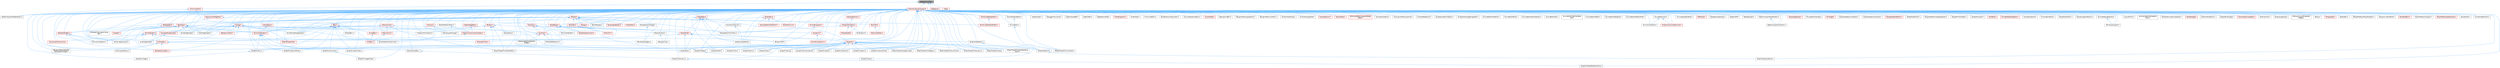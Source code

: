 digraph "SlateMemoryTags.h"
{
 // INTERACTIVE_SVG=YES
 // LATEX_PDF_SIZE
  bgcolor="transparent";
  edge [fontname=Helvetica,fontsize=10,labelfontname=Helvetica,labelfontsize=10];
  node [fontname=Helvetica,fontsize=10,shape=box,height=0.2,width=0.4];
  Node1 [id="Node000001",label="SlateMemoryTags.h",height=0.2,width=0.4,color="gray40", fillcolor="grey60", style="filled", fontcolor="black",tooltip=" "];
  Node1 -> Node2 [id="edge1_Node000001_Node000002",dir="back",color="steelblue1",style="solid",tooltip=" "];
  Node2 [id="Node000002",label="DeclarativeSyntaxSupport.h",height=0.2,width=0.4,color="red", fillcolor="#FFF0F0", style="filled",URL="$d9/d96/DeclarativeSyntaxSupport_8h.html",tooltip=" "];
  Node2 -> Node3 [id="edge2_Node000002_Node000003",dir="back",color="steelblue1",style="solid",tooltip=" "];
  Node3 [id="Node000003",label="AboutScreen.h",height=0.2,width=0.4,color="grey40", fillcolor="white", style="filled",URL="$d0/d33/AboutScreen_8h.html",tooltip=" "];
  Node2 -> Node4 [id="edge3_Node000002_Node000004",dir="back",color="steelblue1",style="solid",tooltip=" "];
  Node4 [id="Node000004",label="AnimationEditorUtils.h",height=0.2,width=0.4,color="grey40", fillcolor="white", style="filled",URL="$df/d23/AnimationEditorUtils_8h.html",tooltip=" "];
  Node2 -> Node5 [id="edge4_Node000002_Node000005",dir="back",color="steelblue1",style="solid",tooltip=" "];
  Node5 [id="Node000005",label="BasicLayoutWidgetSlot.h",height=0.2,width=0.4,color="red", fillcolor="#FFF0F0", style="filled",URL="$d4/d34/BasicLayoutWidgetSlot_8h.html",tooltip=" "];
  Node5 -> Node297 [id="edge5_Node000005_Node000297",dir="back",color="steelblue1",style="solid",tooltip=" "];
  Node297 [id="Node000297",label="SBoxPanel.h",height=0.2,width=0.4,color="red", fillcolor="#FFF0F0", style="filled",URL="$d8/de6/SBoxPanel_8h.html",tooltip=" "];
  Node297 -> Node298 [id="edge6_Node000297_Node000298",dir="back",color="steelblue1",style="solid",tooltip=" "];
  Node298 [id="Node000298",label="BoneDragDropOp.h",height=0.2,width=0.4,color="grey40", fillcolor="white", style="filled",URL="$d9/dba/BoneDragDropOp_8h.html",tooltip=" "];
  Node297 -> Node299 [id="edge7_Node000297_Node000299",dir="back",color="steelblue1",style="solid",tooltip=" "];
  Node299 [id="Node000299",label="ClassDragDropOp.h",height=0.2,width=0.4,color="grey40", fillcolor="white", style="filled",URL="$d5/d37/ClassDragDropOp_8h.html",tooltip=" "];
  Node297 -> Node303 [id="edge8_Node000297_Node000303",dir="back",color="steelblue1",style="solid",tooltip=" "];
  Node303 [id="Node000303",label="DecoratedDragDropOp.h",height=0.2,width=0.4,color="red", fillcolor="#FFF0F0", style="filled",URL="$d6/d6a/DecoratedDragDropOp_8h.html",tooltip=" "];
  Node303 -> Node313 [id="edge9_Node000303_Node000313",dir="back",color="steelblue1",style="solid",tooltip=" "];
  Node313 [id="Node000313",label="LevelDragDropOp.h",height=0.2,width=0.4,color="grey40", fillcolor="white", style="filled",URL="$dc/da5/LevelDragDropOp_8h.html",tooltip=" "];
  Node297 -> Node91 [id="edge10_Node000297_Node000091",dir="back",color="steelblue1",style="solid",tooltip=" "];
  Node91 [id="Node000091",label="GameModeInfoCustomizer.h",height=0.2,width=0.4,color="grey40", fillcolor="white", style="filled",URL="$d5/df3/GameModeInfoCustomizer_8h.html",tooltip=" "];
  Node297 -> Node313 [id="edge11_Node000297_Node000313",dir="back",color="steelblue1",style="solid",tooltip=" "];
  Node297 -> Node320 [id="edge12_Node000297_Node000320",dir="back",color="steelblue1",style="solid",tooltip=" "];
  Node320 [id="Node000320",label="PropertyCustomizationHelpers.h",height=0.2,width=0.4,color="red", fillcolor="#FFF0F0", style="filled",URL="$d7/dd0/PropertyCustomizationHelpers_8h.html",tooltip=" "];
  Node320 -> Node91 [id="edge13_Node000320_Node000091",dir="back",color="steelblue1",style="solid",tooltip=" "];
  Node297 -> Node324 [id="edge14_Node000297_Node000324",dir="back",color="steelblue1",style="solid",tooltip=" "];
  Node324 [id="Node000324",label="SBreadcrumbTrail.h",height=0.2,width=0.4,color="red", fillcolor="#FFF0F0", style="filled",URL="$d4/de2/SBreadcrumbTrail_8h.html",tooltip=" "];
  Node297 -> Node325 [id="edge15_Node000297_Node000325",dir="back",color="steelblue1",style="solid",tooltip=" "];
  Node325 [id="Node000325",label="SComboButton.h",height=0.2,width=0.4,color="red", fillcolor="#FFF0F0", style="filled",URL="$dc/d43/SComboButton_8h.html",tooltip=" "];
  Node325 -> Node167 [id="edge16_Node000325_Node000167",dir="back",color="steelblue1",style="solid",tooltip=" "];
  Node167 [id="Node000167",label="SBoneMappingBase.h",height=0.2,width=0.4,color="grey40", fillcolor="white", style="filled",URL="$d7/d49/SBoneMappingBase_8h.html",tooltip=" "];
  Node325 -> Node92 [id="edge17_Node000325_Node000092",dir="back",color="steelblue1",style="solid",tooltip=" "];
  Node92 [id="Node000092",label="SComboBox.h",height=0.2,width=0.4,color="red", fillcolor="#FFF0F0", style="filled",URL="$d2/dd5/SComboBox_8h.html",tooltip=" "];
  Node92 -> Node101 [id="edge18_Node000092_Node000101",dir="back",color="steelblue1",style="solid",tooltip=" "];
  Node101 [id="Node000101",label="SBlueprintEditorSelected\lDebugObjectWidget.h",height=0.2,width=0.4,color="grey40", fillcolor="white", style="filled",URL="$de/d6c/SBlueprintEditorSelectedDebugObjectWidget_8h.html",tooltip=" "];
  Node92 -> Node102 [id="edge19_Node000092_Node000102",dir="back",color="steelblue1",style="solid",tooltip=" "];
  Node102 [id="Node000102",label="SCSVImportOptions.h",height=0.2,width=0.4,color="grey40", fillcolor="white", style="filled",URL="$d7/dfe/SCSVImportOptions_8h.html",tooltip=" "];
  Node92 -> Node103 [id="edge20_Node000092_Node000103",dir="back",color="steelblue1",style="solid",tooltip=" "];
  Node103 [id="Node000103",label="SEditableComboBox.h",height=0.2,width=0.4,color="red", fillcolor="#FFF0F0", style="filled",URL="$d0/d8c/SEditableComboBox_8h.html",tooltip=" "];
  Node92 -> Node105 [id="edge21_Node000092_Node000105",dir="back",color="steelblue1",style="solid",tooltip=" "];
  Node105 [id="Node000105",label="SNameComboBox.h",height=0.2,width=0.4,color="grey40", fillcolor="white", style="filled",URL="$d8/d4b/SNameComboBox_8h.html",tooltip=" "];
  Node105 -> Node50 [id="edge22_Node000105_Node000050",dir="back",color="steelblue1",style="solid",tooltip=" "];
  Node50 [id="Node000050",label="SGraphPinNameList.h",height=0.2,width=0.4,color="grey40", fillcolor="white", style="filled",URL="$d4/d09/SGraphPinNameList_8h.html",tooltip=" "];
  Node50 -> Node51 [id="edge23_Node000050_Node000051",dir="back",color="steelblue1",style="solid",tooltip=" "];
  Node51 [id="Node000051",label="SGraphPinDataTableRowName.h",height=0.2,width=0.4,color="grey40", fillcolor="white", style="filled",URL="$d3/d40/SGraphPinDataTableRowName_8h.html",tooltip=" "];
  Node325 -> Node249 [id="edge24_Node000325_Node000249",dir="back",color="steelblue1",style="solid",tooltip=" "];
  Node249 [id="Node000249",label="SComponentClassCombo.h",height=0.2,width=0.4,color="red", fillcolor="#FFF0F0", style="filled",URL="$dc/df2/SComponentClassCombo_8h.html",tooltip=" "];
  Node325 -> Node142 [id="edge25_Node000325_Node000142",dir="back",color="steelblue1",style="solid",tooltip=" "];
  Node142 [id="Node000142",label="SGridLineSpacingList.h",height=0.2,width=0.4,color="grey40", fillcolor="white", style="filled",URL="$db/d48/SGridLineSpacingList_8h.html",tooltip=" "];
  Node325 -> Node149 [id="edge26_Node000325_Node000149",dir="back",color="steelblue1",style="solid",tooltip=" "];
  Node149 [id="Node000149",label="SNumericDropDown.h",height=0.2,width=0.4,color="grey40", fillcolor="white", style="filled",URL="$d3/d12/SNumericDropDown_8h.html",tooltip=" "];
  Node325 -> Node329 [id="edge27_Node000325_Node000329",dir="back",color="steelblue1",style="solid",tooltip=" "];
  Node329 [id="Node000329",label="SPopUpErrorText.h",height=0.2,width=0.4,color="red", fillcolor="#FFF0F0", style="filled",URL="$d7/d15/SPopUpErrorText_8h.html",tooltip=" "];
  Node297 -> Node103 [id="edge28_Node000297_Node000103",dir="back",color="steelblue1",style="solid",tooltip=" "];
  Node297 -> Node330 [id="edge29_Node000297_Node000330",dir="back",color="steelblue1",style="solid",tooltip=" "];
  Node330 [id="Node000330",label="SFilterBarClippingHorizontal\lBox.h",height=0.2,width=0.4,color="grey40", fillcolor="white", style="filled",URL="$dd/d94/SFilterBarClippingHorizontalBox_8h.html",tooltip=" "];
  Node297 -> Node142 [id="edge30_Node000297_Node000142",dir="back",color="steelblue1",style="solid",tooltip=" "];
  Node297 -> Node331 [id="edge31_Node000297_Node000331",dir="back",color="steelblue1",style="solid",tooltip=" "];
  Node331 [id="Node000331",label="SHeader.h",height=0.2,width=0.4,color="red", fillcolor="#FFF0F0", style="filled",URL="$de/d21/SHeader_8h.html",tooltip=" "];
  Node297 -> Node149 [id="edge32_Node000297_Node000149",dir="back",color="steelblue1",style="solid",tooltip=" "];
  Node297 -> Node332 [id="edge33_Node000297_Node000332",dir="back",color="steelblue1",style="solid",tooltip=" "];
  Node332 [id="Node000332",label="SNumericEntryBox.h",height=0.2,width=0.4,color="red", fillcolor="#FFF0F0", style="filled",URL="$d8/d1a/SNumericEntryBox_8h.html",tooltip=" "];
  Node332 -> Node52 [id="edge34_Node000332_Node000052",dir="back",color="steelblue1",style="solid",tooltip=" "];
  Node52 [id="Node000052",label="SGraphPinNum.h",height=0.2,width=0.4,color="grey40", fillcolor="white", style="filled",URL="$d7/da4/SGraphPinNum_8h.html",tooltip=" "];
  Node52 -> Node53 [id="edge35_Node000052_Node000053",dir="back",color="steelblue1",style="solid",tooltip=" "];
  Node53 [id="Node000053",label="SGraphPinInteger.h",height=0.2,width=0.4,color="grey40", fillcolor="white", style="filled",URL="$df/d54/SGraphPinInteger_8h.html",tooltip=" "];
  Node332 -> Node54 [id="edge36_Node000332_Node000054",dir="back",color="steelblue1",style="solid",tooltip=" "];
  Node54 [id="Node000054",label="SGraphPinNumSlider.h",height=0.2,width=0.4,color="grey40", fillcolor="white", style="filled",URL="$d5/d00/SGraphPinNumSlider_8h.html",tooltip=" "];
  Node54 -> Node55 [id="edge37_Node000054_Node000055",dir="back",color="steelblue1",style="solid",tooltip=" "];
  Node55 [id="Node000055",label="SGraphPinIntegerSlider.h",height=0.2,width=0.4,color="grey40", fillcolor="white", style="filled",URL="$da/d60/SGraphPinIntegerSlider_8h.html",tooltip=" "];
  Node332 -> Node62 [id="edge38_Node000332_Node000062",dir="back",color="steelblue1",style="solid",tooltip=" "];
  Node62 [id="Node000062",label="SGraphPinVector2DSlider.h",height=0.2,width=0.4,color="grey40", fillcolor="white", style="filled",URL="$d7/d05/SGraphPinVector2DSlider_8h.html",tooltip=" "];
  Node332 -> Node65 [id="edge39_Node000332_Node000065",dir="back",color="steelblue1",style="solid",tooltip=" "];
  Node65 [id="Node000065",label="SGraphPinVectorSlider.h",height=0.2,width=0.4,color="grey40", fillcolor="white", style="filled",URL="$dc/d38/SGraphPinVectorSlider_8h.html",tooltip=" "];
  Node5 -> Node9 [id="edge40_Node000005_Node000009",dir="back",color="steelblue1",style="solid",tooltip=" "];
  Node9 [id="Node000009",label="SNodePanel.h",height=0.2,width=0.4,color="red", fillcolor="#FFF0F0", style="filled",URL="$da/db1/SNodePanel_8h.html",tooltip=" "];
  Node9 -> Node16 [id="edge41_Node000009_Node000016",dir="back",color="steelblue1",style="solid",tooltip=" "];
  Node16 [id="Node000016",label="SCommentBubble.h",height=0.2,width=0.4,color="grey40", fillcolor="white", style="filled",URL="$d9/d84/SCommentBubble_8h.html",tooltip=" "];
  Node9 -> Node17 [id="edge42_Node000009_Node000017",dir="back",color="steelblue1",style="solid",tooltip=" "];
  Node17 [id="Node000017",label="SDesignSurface.h",height=0.2,width=0.4,color="grey40", fillcolor="white", style="filled",URL="$d0/d2a/SDesignSurface_8h.html",tooltip=" "];
  Node17 -> Node18 [id="edge43_Node000017_Node000018",dir="back",color="steelblue1",style="solid",tooltip=" "];
  Node18 [id="Node000018",label="SDesignerView.h",height=0.2,width=0.4,color="grey40", fillcolor="white", style="filled",URL="$d2/d14/SDesignerView_8h.html",tooltip=" "];
  Node9 -> Node19 [id="edge44_Node000009_Node000019",dir="back",color="steelblue1",style="solid",tooltip=" "];
  Node19 [id="Node000019",label="SGraphNode.h",height=0.2,width=0.4,color="red", fillcolor="#FFF0F0", style="filled",URL="$d2/d30/SGraphNode_8h.html",tooltip=" "];
  Node19 -> Node20 [id="edge45_Node000019_Node000020",dir="back",color="steelblue1",style="solid",tooltip=" "];
  Node20 [id="Node000020",label="DataflowGraphEditor.h",height=0.2,width=0.4,color="grey40", fillcolor="white", style="filled",URL="$d4/dfa/DataflowGraphEditor_8h.html",tooltip=" "];
  Node19 -> Node25 [id="edge46_Node000019_Node000025",dir="back",color="steelblue1",style="solid",tooltip=" "];
  Node25 [id="Node000025",label="SGraphNodeDefault.h",height=0.2,width=0.4,color="grey40", fillcolor="white", style="filled",URL="$de/daa/SGraphNodeDefault_8h.html",tooltip=" "];
  Node25 -> Node26 [id="edge47_Node000025_Node000026",dir="back",color="steelblue1",style="solid",tooltip=" "];
  Node26 [id="Node000026",label="SGraphNodeKnot.h",height=0.2,width=0.4,color="grey40", fillcolor="white", style="filled",URL="$da/da5/SGraphNodeKnot_8h.html",tooltip=" "];
  Node26 -> Node27 [id="edge48_Node000026_Node000027",dir="back",color="steelblue1",style="solid",tooltip=" "];
  Node27 [id="Node000027",label="SRigVMGraphNodeKnot.h",height=0.2,width=0.4,color="grey40", fillcolor="white", style="filled",URL="$db/de1/SRigVMGraphNodeKnot_8h.html",tooltip=" "];
  Node19 -> Node37 [id="edge49_Node000019_Node000037",dir="back",color="steelblue1",style="solid",tooltip=" "];
  Node37 [id="Node000037",label="SGraphPanel.h",height=0.2,width=0.4,color="grey40", fillcolor="white", style="filled",URL="$d2/dcf/SGraphPanel_8h.html",tooltip=" "];
  Node19 -> Node38 [id="edge50_Node000019_Node000038",dir="back",color="steelblue1",style="solid",tooltip=" "];
  Node38 [id="Node000038",label="SGraphPin.h",height=0.2,width=0.4,color="red", fillcolor="#FFF0F0", style="filled",URL="$d1/dd1/SGraphPin_8h.html",tooltip=" "];
  Node38 -> Node26 [id="edge51_Node000038_Node000026",dir="back",color="steelblue1",style="solid",tooltip=" "];
  Node38 -> Node37 [id="edge52_Node000038_Node000037",dir="back",color="steelblue1",style="solid",tooltip=" "];
  Node38 -> Node46 [id="edge53_Node000038_Node000046",dir="back",color="steelblue1",style="solid",tooltip=" "];
  Node46 [id="Node000046",label="SGraphPinBool.h",height=0.2,width=0.4,color="grey40", fillcolor="white", style="filled",URL="$d8/d82/SGraphPinBool_8h.html",tooltip=" "];
  Node38 -> Node47 [id="edge54_Node000038_Node000047",dir="back",color="steelblue1",style="solid",tooltip=" "];
  Node47 [id="Node000047",label="SGraphPinColor.h",height=0.2,width=0.4,color="grey40", fillcolor="white", style="filled",URL="$dd/d8d/SGraphPinColor_8h.html",tooltip=" "];
  Node38 -> Node48 [id="edge55_Node000038_Node000048",dir="back",color="steelblue1",style="solid",tooltip=" "];
  Node48 [id="Node000048",label="SGraphPinEnum.h",height=0.2,width=0.4,color="grey40", fillcolor="white", style="filled",URL="$dc/d1a/SGraphPinEnum_8h.html",tooltip=" "];
  Node38 -> Node49 [id="edge56_Node000038_Node000049",dir="back",color="steelblue1",style="solid",tooltip=" "];
  Node49 [id="Node000049",label="SGraphPinExec.h",height=0.2,width=0.4,color="grey40", fillcolor="white", style="filled",URL="$d1/d4c/SGraphPinExec_8h.html",tooltip=" "];
  Node38 -> Node50 [id="edge57_Node000038_Node000050",dir="back",color="steelblue1",style="solid",tooltip=" "];
  Node38 -> Node52 [id="edge58_Node000038_Node000052",dir="back",color="steelblue1",style="solid",tooltip=" "];
  Node38 -> Node54 [id="edge59_Node000038_Node000054",dir="back",color="steelblue1",style="solid",tooltip=" "];
  Node38 -> Node56 [id="edge60_Node000038_Node000056",dir="back",color="steelblue1",style="solid",tooltip=" "];
  Node56 [id="Node000056",label="SGraphPinObject.h",height=0.2,width=0.4,color="grey40", fillcolor="white", style="filled",URL="$da/dd6/SGraphPinObject_8h.html",tooltip=" "];
  Node56 -> Node57 [id="edge61_Node000056_Node000057",dir="back",color="steelblue1",style="solid",tooltip=" "];
  Node57 [id="Node000057",label="SGraphPinClass.h",height=0.2,width=0.4,color="grey40", fillcolor="white", style="filled",URL="$df/d8d/SGraphPinClass_8h.html",tooltip=" "];
  Node38 -> Node58 [id="edge62_Node000038_Node000058",dir="back",color="steelblue1",style="solid",tooltip=" "];
  Node58 [id="Node000058",label="SGraphPinString.h",height=0.2,width=0.4,color="grey40", fillcolor="white", style="filled",URL="$d0/d49/SGraphPinString_8h.html",tooltip=" "];
  Node38 -> Node59 [id="edge63_Node000038_Node000059",dir="back",color="steelblue1",style="solid",tooltip=" "];
  Node59 [id="Node000059",label="SGraphPinStructInstance.h",height=0.2,width=0.4,color="grey40", fillcolor="white", style="filled",URL="$db/d8b/SGraphPinStructInstance_8h.html",tooltip=" "];
  Node38 -> Node60 [id="edge64_Node000038_Node000060",dir="back",color="steelblue1",style="solid",tooltip=" "];
  Node60 [id="Node000060",label="SGraphPinVector.h",height=0.2,width=0.4,color="grey40", fillcolor="white", style="filled",URL="$d8/de7/SGraphPinVector_8h.html",tooltip=" "];
  Node38 -> Node61 [id="edge65_Node000038_Node000061",dir="back",color="steelblue1",style="solid",tooltip=" "];
  Node61 [id="Node000061",label="SGraphPinVector2D.h",height=0.2,width=0.4,color="grey40", fillcolor="white", style="filled",URL="$d7/d67/SGraphPinVector2D_8h.html",tooltip=" "];
  Node38 -> Node62 [id="edge66_Node000038_Node000062",dir="back",color="steelblue1",style="solid",tooltip=" "];
  Node38 -> Node63 [id="edge67_Node000038_Node000063",dir="back",color="steelblue1",style="solid",tooltip=" "];
  Node63 [id="Node000063",label="SGraphPinVector4.h",height=0.2,width=0.4,color="grey40", fillcolor="white", style="filled",URL="$d4/d94/SGraphPinVector4_8h.html",tooltip=" "];
  Node38 -> Node64 [id="edge68_Node000038_Node000064",dir="back",color="steelblue1",style="solid",tooltip=" "];
  Node64 [id="Node000064",label="SGraphPinVector4Slider.h",height=0.2,width=0.4,color="grey40", fillcolor="white", style="filled",URL="$d9/db8/SGraphPinVector4Slider_8h.html",tooltip=" "];
  Node38 -> Node65 [id="edge69_Node000038_Node000065",dir="back",color="steelblue1",style="solid",tooltip=" "];
  Node38 -> Node66 [id="edge70_Node000038_Node000066",dir="back",color="steelblue1",style="solid",tooltip=" "];
  Node66 [id="Node000066",label="SRigVMGraphChangePinType.h",height=0.2,width=0.4,color="grey40", fillcolor="white", style="filled",URL="$d4/da7/SRigVMGraphChangePinType_8h.html",tooltip=" "];
  Node38 -> Node67 [id="edge71_Node000038_Node000067",dir="back",color="steelblue1",style="solid",tooltip=" "];
  Node67 [id="Node000067",label="SRigVMGraphPinCategory.h",height=0.2,width=0.4,color="grey40", fillcolor="white", style="filled",URL="$da/d67/SRigVMGraphPinCategory_8h.html",tooltip=" "];
  Node38 -> Node68 [id="edge72_Node000038_Node000068",dir="back",color="steelblue1",style="solid",tooltip=" "];
  Node68 [id="Node000068",label="SRigVMGraphPinCurveFloat.h",height=0.2,width=0.4,color="grey40", fillcolor="white", style="filled",URL="$d3/d13/SRigVMGraphPinCurveFloat_8h.html",tooltip=" "];
  Node38 -> Node69 [id="edge73_Node000038_Node000069",dir="back",color="steelblue1",style="solid",tooltip=" "];
  Node69 [id="Node000069",label="SRigVMGraphPinEnumPicker.h",height=0.2,width=0.4,color="grey40", fillcolor="white", style="filled",URL="$d9/dd1/SRigVMGraphPinEnumPicker_8h.html",tooltip=" "];
  Node38 -> Node70 [id="edge74_Node000038_Node000070",dir="back",color="steelblue1",style="solid",tooltip=" "];
  Node70 [id="Node000070",label="SRigVMGraphPinNameList.h",height=0.2,width=0.4,color="grey40", fillcolor="white", style="filled",URL="$d7/dfc/SRigVMGraphPinNameList_8h.html",tooltip=" "];
  Node38 -> Node71 [id="edge75_Node000038_Node000071",dir="back",color="steelblue1",style="solid",tooltip=" "];
  Node71 [id="Node000071",label="SRigVMGraphPinQuat.h",height=0.2,width=0.4,color="grey40", fillcolor="white", style="filled",URL="$de/dda/SRigVMGraphPinQuat_8h.html",tooltip=" "];
  Node38 -> Node72 [id="edge76_Node000038_Node000072",dir="back",color="steelblue1",style="solid",tooltip=" "];
  Node72 [id="Node000072",label="SRigVMGraphPinUserDataName\lSpace.h",height=0.2,width=0.4,color="grey40", fillcolor="white", style="filled",URL="$d7/dfd/SRigVMGraphPinUserDataNameSpace_8h.html",tooltip=" "];
  Node38 -> Node73 [id="edge77_Node000038_Node000073",dir="back",color="steelblue1",style="solid",tooltip=" "];
  Node73 [id="Node000073",label="SRigVMGraphPinUserDataPath.h",height=0.2,width=0.4,color="grey40", fillcolor="white", style="filled",URL="$d5/d31/SRigVMGraphPinUserDataPath_8h.html",tooltip=" "];
  Node19 -> Node77 [id="edge78_Node000019_Node000077",dir="back",color="steelblue1",style="solid",tooltip=" "];
  Node77 [id="Node000077",label="SRigVMGraphNode.h",height=0.2,width=0.4,color="red", fillcolor="#FFF0F0", style="filled",URL="$d0/d1e/SRigVMGraphNode_8h.html",tooltip=" "];
  Node9 -> Node34 [id="edge79_Node000009_Node000034",dir="back",color="steelblue1",style="solid",tooltip=" "];
  Node34 [id="Node000034",label="SGraphNodeComment.h",height=0.2,width=0.4,color="red", fillcolor="#FFF0F0", style="filled",URL="$d7/db6/SGraphNodeComment_8h.html",tooltip=" "];
  Node9 -> Node37 [id="edge80_Node000009_Node000037",dir="back",color="steelblue1",style="solid",tooltip=" "];
  Node2 -> Node298 [id="edge81_Node000002_Node000298",dir="back",color="steelblue1",style="solid",tooltip=" "];
  Node2 -> Node166 [id="edge82_Node000002_Node000166",dir="back",color="steelblue1",style="solid",tooltip=" "];
  Node166 [id="Node000166",label="BoneSelectionWidget.h",height=0.2,width=0.4,color="grey40", fillcolor="white", style="filled",URL="$d4/dd3/BoneSelectionWidget_8h.html",tooltip=" "];
  Node166 -> Node167 [id="edge83_Node000166_Node000167",dir="back",color="steelblue1",style="solid",tooltip=" "];
  Node2 -> Node90 [id="edge84_Node000002_Node000090",dir="back",color="steelblue1",style="solid",tooltip=" "];
  Node90 [id="Node000090",label="BrushBuilderDragDropOp.h",height=0.2,width=0.4,color="grey40", fillcolor="white", style="filled",URL="$d9/d56/BrushBuilderDragDropOp_8h.html",tooltip=" "];
  Node2 -> Node299 [id="edge85_Node000002_Node000299",dir="back",color="steelblue1",style="solid",tooltip=" "];
  Node2 -> Node685 [id="edge86_Node000002_Node000685",dir="back",color="steelblue1",style="solid",tooltip=" "];
  Node685 [id="Node000685",label="CreditsScreen.h",height=0.2,width=0.4,color="grey40", fillcolor="white", style="filled",URL="$d7/db9/CreditsScreen_8h.html",tooltip=" "];
  Node2 -> Node20 [id="edge87_Node000002_Node000020",dir="back",color="steelblue1",style="solid",tooltip=" "];
  Node2 -> Node688 [id="edge88_Node000002_Node000688",dir="back",color="steelblue1",style="solid",tooltip=" "];
  Node688 [id="Node000688",label="DebuggerCommands.h",height=0.2,width=0.4,color="grey40", fillcolor="white", style="filled",URL="$dc/da1/DebuggerCommands_8h.html",tooltip=" "];
  Node2 -> Node303 [id="edge89_Node000002_Node000303",dir="back",color="steelblue1",style="solid",tooltip=" "];
  Node2 -> Node612 [id="edge90_Node000002_Node000612",dir="back",color="steelblue1",style="solid",tooltip=" "];
  Node612 [id="Node000612",label="DetailWidgetRow.h",height=0.2,width=0.4,color="red", fillcolor="#FFF0F0", style="filled",URL="$d4/d4d/DetailWidgetRow_8h.html",tooltip=" "];
  Node612 -> Node320 [id="edge91_Node000612_Node000320",dir="back",color="steelblue1",style="solid",tooltip=" "];
  Node2 -> Node348 [id="edge92_Node000002_Node000348",dir="back",color="steelblue1",style="solid",tooltip=" "];
  Node348 [id="Node000348",label="Dialogs.h",height=0.2,width=0.4,color="red", fillcolor="#FFF0F0", style="filled",URL="$d2/d5c/Dialogs_8h.html",tooltip=" "];
  Node2 -> Node351 [id="edge93_Node000002_Node000351",dir="back",color="steelblue1",style="solid",tooltip=" "];
  Node351 [id="Node000351",label="DlgPickAssetPath.h",height=0.2,width=0.4,color="grey40", fillcolor="white", style="filled",URL="$db/d31/DlgPickAssetPath_8h.html",tooltip=" "];
  Node2 -> Node352 [id="edge94_Node000002_Node000352",dir="back",color="steelblue1",style="solid",tooltip=" "];
  Node352 [id="Node000352",label="DlgPickPath.h",height=0.2,width=0.4,color="grey40", fillcolor="white", style="filled",URL="$d9/d16/DlgPickPath_8h.html",tooltip=" "];
  Node2 -> Node172 [id="edge95_Node000002_Node000172",dir="back",color="steelblue1",style="solid",tooltip=" "];
  Node172 [id="Node000172",label="DlgReferenceTree.h",height=0.2,width=0.4,color="grey40", fillcolor="white", style="filled",URL="$db/dd3/DlgReferenceTree_8h.html",tooltip=" "];
  Node2 -> Node173 [id="edge96_Node000002_Node000173",dir="back",color="steelblue1",style="solid",tooltip=" "];
  Node173 [id="Node000173",label="FindInBlueprints.h",height=0.2,width=0.4,color="red", fillcolor="#FFF0F0", style="filled",URL="$d0/d27/FindInBlueprints_8h.html",tooltip=" "];
  Node2 -> Node188 [id="edge97_Node000002_Node000188",dir="back",color="steelblue1",style="solid",tooltip=" "];
  Node188 [id="Node000188",label="FindInGraph.h",height=0.2,width=0.4,color="grey40", fillcolor="white", style="filled",URL="$de/d36/FindInGraph_8h.html",tooltip=" "];
  Node2 -> Node549 [id="edge98_Node000002_Node000549",dir="back",color="steelblue1",style="solid",tooltip=" "];
  Node549 [id="Node000549",label="FractureEditorModeToolkit.h",height=0.2,width=0.4,color="red", fillcolor="#FFF0F0", style="filled",URL="$da/d01/FractureEditorModeToolkit_8h.html",tooltip=" "];
  Node2 -> Node91 [id="edge99_Node000002_Node000091",dir="back",color="steelblue1",style="solid",tooltip=" "];
  Node2 -> Node689 [id="edge100_Node000002_Node000689",dir="back",color="steelblue1",style="solid",tooltip=" "];
  Node689 [id="Node000689",label="GraphEditor.h",height=0.2,width=0.4,color="red", fillcolor="#FFF0F0", style="filled",URL="$dc/dc5/GraphEditor_8h.html",tooltip=" "];
  Node689 -> Node20 [id="edge101_Node000689_Node000020",dir="back",color="steelblue1",style="solid",tooltip=" "];
  Node689 -> Node248 [id="edge102_Node000689_Node000248",dir="back",color="steelblue1",style="solid",tooltip=" "];
  Node248 [id="Node000248",label="SBlueprintDiff.h",height=0.2,width=0.4,color="grey40", fillcolor="white", style="filled",URL="$de/d6d/SBlueprintDiff_8h.html",tooltip=" "];
  Node689 -> Node254 [id="edge103_Node000689_Node000254",dir="back",color="steelblue1",style="solid",tooltip=" "];
  Node254 [id="Node000254",label="SGraphEditorActionMenu.h",height=0.2,width=0.4,color="grey40", fillcolor="white", style="filled",URL="$dd/d8d/SGraphEditorActionMenu_8h.html",tooltip=" "];
  Node689 -> Node19 [id="edge104_Node000689_Node000019",dir="back",color="steelblue1",style="solid",tooltip=" "];
  Node689 -> Node37 [id="edge105_Node000689_Node000037",dir="back",color="steelblue1",style="solid",tooltip=" "];
  Node689 -> Node9 [id="edge106_Node000689_Node000009",dir="back",color="steelblue1",style="solid",tooltip=" "];
  Node2 -> Node313 [id="edge107_Node000002_Node000313",dir="back",color="steelblue1",style="solid",tooltip=" "];
  Node2 -> Node663 [id="edge108_Node000002_Node000663",dir="back",color="steelblue1",style="solid",tooltip=" "];
  Node663 [id="Node000663",label="MiniCurveEditor.h",height=0.2,width=0.4,color="grey40", fillcolor="white", style="filled",URL="$d7/dad/MiniCurveEditor_8h.html",tooltip=" "];
  Node2 -> Node125 [id="edge109_Node000002_Node000125",dir="back",color="steelblue1",style="solid",tooltip=" "];
  Node125 [id="Node000125",label="MultiBox.h",height=0.2,width=0.4,color="red", fillcolor="#FFF0F0", style="filled",URL="$d5/d73/MultiBox_8h.html",tooltip=" "];
  Node2 -> Node698 [id="edge110_Node000002_Node000698",dir="back",color="steelblue1",style="solid",tooltip=" "];
  Node698 [id="Node000698",label="PanelExtensionSubsystem.h",height=0.2,width=0.4,color="grey40", fillcolor="white", style="filled",URL="$d7/df2/PanelExtensionSubsystem_8h.html",tooltip=" "];
  Node2 -> Node320 [id="edge111_Node000002_Node000320",dir="back",color="steelblue1",style="solid",tooltip=" "];
  Node2 -> Node245 [id="edge112_Node000002_Node000245",dir="back",color="steelblue1",style="solid",tooltip=" "];
  Node245 [id="Node000245",label="PropertyInfoViewStyle.h",height=0.2,width=0.4,color="grey40", fillcolor="white", style="filled",URL="$d0/da8/PropertyInfoViewStyle_8h.html",tooltip=" "];
  Node2 -> Node246 [id="edge113_Node000002_Node000246",dir="back",color="steelblue1",style="solid",tooltip=" "];
  Node246 [id="Node000246",label="ReferenceSectionSelection\lWidget.h",height=0.2,width=0.4,color="grey40", fillcolor="white", style="filled",URL="$db/d75/ReferenceSectionSelectionWidget_8h.html",tooltip=" "];
  Node2 -> Node701 [id="edge114_Node000002_Node000701",dir="back",color="steelblue1",style="solid",tooltip=" "];
  Node701 [id="Node000701",label="SAsyncOperationStatus.h",height=0.2,width=0.4,color="grey40", fillcolor="white", style="filled",URL="$dc/d3f/SAsyncOperationStatus_8h.html",tooltip=" "];
  Node2 -> Node832 [id="edge115_Node000002_Node000832",dir="back",color="steelblue1",style="solid",tooltip=" "];
  Node832 [id="Node000832",label="SAudioMeter.h",height=0.2,width=0.4,color="red", fillcolor="#FFF0F0", style="filled",URL="$d5/d48/SAudioMeter_8h.html",tooltip=" "];
  Node2 -> Node710 [id="edge116_Node000002_Node000710",dir="back",color="steelblue1",style="solid",tooltip=" "];
  Node710 [id="Node000710",label="SBackgroundBlur.h",height=0.2,width=0.4,color="grey40", fillcolor="white", style="filled",URL="$d7/d30/SBackgroundBlur_8h.html",tooltip=" "];
  Node2 -> Node248 [id="edge117_Node000002_Node000248",dir="back",color="steelblue1",style="solid",tooltip=" "];
  Node2 -> Node101 [id="edge118_Node000002_Node000101",dir="back",color="steelblue1",style="solid",tooltip=" "];
  Node2 -> Node281 [id="edge119_Node000002_Node000281",dir="back",color="steelblue1",style="solid",tooltip=" "];
  Node281 [id="Node000281",label="SBlueprintNamespaceEntry.h",height=0.2,width=0.4,color="grey40", fillcolor="white", style="filled",URL="$d4/d22/SBlueprintNamespaceEntry_8h.html",tooltip=" "];
  Node2 -> Node711 [id="edge120_Node000002_Node000711",dir="back",color="steelblue1",style="solid",tooltip=" "];
  Node711 [id="Node000711",label="SBlueprintRevisionMenu.h",height=0.2,width=0.4,color="grey40", fillcolor="white", style="filled",URL="$dc/dd7/SBlueprintRevisionMenu_8h.html",tooltip=" "];
  Node2 -> Node167 [id="edge121_Node000002_Node000167",dir="back",color="steelblue1",style="solid",tooltip=" "];
  Node2 -> Node712 [id="edge122_Node000002_Node000712",dir="back",color="steelblue1",style="solid",tooltip=" "];
  Node712 [id="Node000712",label="SBorder.h",height=0.2,width=0.4,color="red", fillcolor="#FFF0F0", style="filled",URL="$d2/d10/SBorder_8h.html",tooltip=" "];
  Node712 -> Node298 [id="edge123_Node000712_Node000298",dir="back",color="steelblue1",style="solid",tooltip=" "];
  Node712 -> Node90 [id="edge124_Node000712_Node000090",dir="back",color="steelblue1",style="solid",tooltip=" "];
  Node712 -> Node299 [id="edge125_Node000712_Node000299",dir="back",color="steelblue1",style="solid",tooltip=" "];
  Node712 -> Node303 [id="edge126_Node000712_Node000303",dir="back",color="steelblue1",style="solid",tooltip=" "];
  Node712 -> Node348 [id="edge127_Node000712_Node000348",dir="back",color="steelblue1",style="solid",tooltip=" "];
  Node712 -> Node313 [id="edge128_Node000712_Node000313",dir="back",color="steelblue1",style="solid",tooltip=" "];
  Node712 -> Node713 [id="edge129_Node000712_Node000713",dir="back",color="steelblue1",style="solid",tooltip=" "];
  Node713 [id="Node000713",label="SBuildProgress.h",height=0.2,width=0.4,color="grey40", fillcolor="white", style="filled",URL="$dd/d1d/SBuildProgress_8h.html",tooltip=" "];
  Node712 -> Node714 [id="edge130_Node000712_Node000714",dir="back",color="steelblue1",style="solid",tooltip=" "];
  Node714 [id="Node000714",label="SButton.h",height=0.2,width=0.4,color="red", fillcolor="#FFF0F0", style="filled",URL="$d4/d2a/SButton_8h.html",tooltip=" "];
  Node714 -> Node245 [id="edge131_Node000714_Node000245",dir="back",color="steelblue1",style="solid",tooltip=" "];
  Node714 -> Node324 [id="edge132_Node000714_Node000324",dir="back",color="steelblue1",style="solid",tooltip=" "];
  Node714 -> Node103 [id="edge133_Node000714_Node000103",dir="back",color="steelblue1",style="solid",tooltip=" "];
  Node714 -> Node715 [id="edge134_Node000714_Node000715",dir="back",color="steelblue1",style="solid",tooltip=" "];
  Node715 [id="Node000715",label="SHyperlink.h",height=0.2,width=0.4,color="red", fillcolor="#FFF0F0", style="filled",URL="$d3/d8c/SHyperlink_8h.html",tooltip=" "];
  Node715 -> Node716 [id="edge135_Node000715_Node000716",dir="back",color="steelblue1",style="solid",tooltip=" "];
  Node716 [id="Node000716",label="SRichTextHyperlink.h",height=0.2,width=0.4,color="red", fillcolor="#FFF0F0", style="filled",URL="$da/d06/SRichTextHyperlink_8h.html",tooltip=" "];
  Node714 -> Node260 [id="edge136_Node000714_Node000260",dir="back",color="steelblue1",style="solid",tooltip=" "];
  Node260 [id="Node000260",label="SKeySelector.h",height=0.2,width=0.4,color="grey40", fillcolor="white", style="filled",URL="$de/d62/SKeySelector_8h.html",tooltip=" "];
  Node714 -> Node73 [id="edge137_Node000714_Node000073",dir="back",color="steelblue1",style="solid",tooltip=" "];
  Node712 -> Node664 [id="edge138_Node000712_Node000664",dir="back",color="steelblue1",style="solid",tooltip=" "];
  Node664 [id="Node000664",label="SDockTab.h",height=0.2,width=0.4,color="red", fillcolor="#FFF0F0", style="filled",URL="$d2/d6f/SDockTab_8h.html",tooltip=" "];
  Node664 -> Node538 [id="edge139_Node000664_Node000538",dir="back",color="steelblue1",style="solid",tooltip=" "];
  Node538 [id="Node000538",label="SPersonaToolBox.h",height=0.2,width=0.4,color="red", fillcolor="#FFF0F0", style="filled",URL="$d3/d1c/SPersonaToolBox_8h.html",tooltip=" "];
  Node712 -> Node717 [id="edge140_Node000712_Node000717",dir="back",color="steelblue1",style="solid",tooltip=" "];
  Node717 [id="Node000717",label="SEditableTextBox.h",height=0.2,width=0.4,color="red", fillcolor="#FFF0F0", style="filled",URL="$df/dd0/SEditableTextBox_8h.html",tooltip=" "];
  Node717 -> Node103 [id="edge141_Node000717_Node000103",dir="back",color="steelblue1",style="solid",tooltip=" "];
  Node717 -> Node142 [id="edge142_Node000717_Node000142",dir="back",color="steelblue1",style="solid",tooltip=" "];
  Node717 -> Node149 [id="edge143_Node000717_Node000149",dir="back",color="steelblue1",style="solid",tooltip=" "];
  Node712 -> Node719 [id="edge144_Node000712_Node000719",dir="back",color="steelblue1",style="solid",tooltip=" "];
  Node719 [id="Node000719",label="SErrorText.h",height=0.2,width=0.4,color="red", fillcolor="#FFF0F0", style="filled",URL="$d7/d9a/SErrorText_8h.html",tooltip=" "];
  Node719 -> Node720 [id="edge145_Node000719_Node000720",dir="back",color="steelblue1",style="solid",tooltip=" "];
  Node720 [id="Node000720",label="SErrorHint.h",height=0.2,width=0.4,color="red", fillcolor="#FFF0F0", style="filled",URL="$d9/d4d/SErrorHint_8h.html",tooltip=" "];
  Node719 -> Node19 [id="edge146_Node000719_Node000019",dir="back",color="steelblue1",style="solid",tooltip=" "];
  Node719 -> Node329 [id="edge147_Node000719_Node000329",dir="back",color="steelblue1",style="solid",tooltip=" "];
  Node712 -> Node722 [id="edge148_Node000712_Node000722",dir="back",color="steelblue1",style="solid",tooltip=" "];
  Node722 [id="Node000722",label="SExpandableButton.h",height=0.2,width=0.4,color="red", fillcolor="#FFF0F0", style="filled",URL="$d5/df7/SExpandableButton_8h.html",tooltip=" "];
  Node712 -> Node254 [id="edge149_Node000712_Node000254",dir="back",color="steelblue1",style="solid",tooltip=" "];
  Node712 -> Node38 [id="edge150_Node000712_Node000038",dir="back",color="steelblue1",style="solid",tooltip=" "];
  Node712 -> Node723 [id="edge151_Node000712_Node000723",dir="back",color="steelblue1",style="solid",tooltip=" "];
  Node723 [id="Node000723",label="SHeaderRow.h",height=0.2,width=0.4,color="red", fillcolor="#FFF0F0", style="filled",URL="$d4/d31/SHeaderRow_8h.html",tooltip=" "];
  Node712 -> Node748 [id="edge152_Node000712_Node000748",dir="back",color="steelblue1",style="solid",tooltip=" "];
  Node748 [id="Node000748",label="SMultiLineEditableTextBox.h",height=0.2,width=0.4,color="red", fillcolor="#FFF0F0", style="filled",URL="$da/d53/SMultiLineEditableTextBox_8h.html",tooltip=" "];
  Node712 -> Node332 [id="edge153_Node000712_Node000332",dir="back",color="steelblue1",style="solid",tooltip=" "];
  Node2 -> Node89 [id="edge154_Node000002_Node000089",dir="back",color="steelblue1",style="solid",tooltip=" "];
  Node89 [id="Node000089",label="SBox.h",height=0.2,width=0.4,color="red", fillcolor="#FFF0F0", style="filled",URL="$dd/d43/SBox_8h.html",tooltip=" "];
  Node89 -> Node90 [id="edge155_Node000089_Node000090",dir="back",color="steelblue1",style="solid",tooltip=" "];
  Node89 -> Node91 [id="edge156_Node000089_Node000091",dir="back",color="steelblue1",style="solid",tooltip=" "];
  Node89 -> Node92 [id="edge157_Node000089_Node000092",dir="back",color="steelblue1",style="solid",tooltip=" "];
  Node89 -> Node122 [id="edge158_Node000089_Node000122",dir="back",color="steelblue1",style="solid",tooltip=" "];
  Node122 [id="Node000122",label="SEnableBox.h",height=0.2,width=0.4,color="grey40", fillcolor="white", style="filled",URL="$d4/d22/SEnableBox_8h.html",tooltip=" "];
  Node89 -> Node123 [id="edge159_Node000089_Node000123",dir="back",color="steelblue1",style="solid",tooltip=" "];
  Node123 [id="Node000123",label="SGameLayerManager.h",height=0.2,width=0.4,color="grey40", fillcolor="white", style="filled",URL="$da/d3a/SGameLayerManager_8h.html",tooltip=" "];
  Node89 -> Node52 [id="edge160_Node000089_Node000052",dir="back",color="steelblue1",style="solid",tooltip=" "];
  Node89 -> Node54 [id="edge161_Node000089_Node000054",dir="back",color="steelblue1",style="solid",tooltip=" "];
  Node89 -> Node62 [id="edge162_Node000089_Node000062",dir="back",color="steelblue1",style="solid",tooltip=" "];
  Node89 -> Node65 [id="edge163_Node000089_Node000065",dir="back",color="steelblue1",style="solid",tooltip=" "];
  Node89 -> Node124 [id="edge164_Node000089_Node000124",dir="back",color="steelblue1",style="solid",tooltip=" "];
  Node124 [id="Node000124",label="SLinkedBox.h",height=0.2,width=0.4,color="red", fillcolor="#FFF0F0", style="filled",URL="$d8/d89/SLinkedBox_8h.html",tooltip=" "];
  Node124 -> Node125 [id="edge165_Node000124_Node000125",dir="back",color="steelblue1",style="solid",tooltip=" "];
  Node2 -> Node297 [id="edge166_Node000002_Node000297",dir="back",color="steelblue1",style="solid",tooltip=" "];
  Node2 -> Node324 [id="edge167_Node000002_Node000324",dir="back",color="steelblue1",style="solid",tooltip=" "];
  Node2 -> Node713 [id="edge168_Node000002_Node000713",dir="back",color="steelblue1",style="solid",tooltip=" "];
  Node2 -> Node714 [id="edge169_Node000002_Node000714",dir="back",color="steelblue1",style="solid",tooltip=" "];
  Node2 -> Node102 [id="edge170_Node000002_Node000102",dir="back",color="steelblue1",style="solid",tooltip=" "];
  Node2 -> Node674 [id="edge171_Node000002_Node000674",dir="back",color="steelblue1",style="solid",tooltip=" "];
  Node674 [id="Node000674",label="SCanvas.h",height=0.2,width=0.4,color="red", fillcolor="#FFF0F0", style="filled",URL="$d4/dfa/SCanvas_8h.html",tooltip=" "];
  Node674 -> Node123 [id="edge172_Node000674_Node000123",dir="back",color="steelblue1",style="solid",tooltip=" "];
  Node2 -> Node756 [id="edge173_Node000002_Node000756",dir="back",color="steelblue1",style="solid",tooltip=" "];
  Node756 [id="Node000756",label="SCheckBox.h",height=0.2,width=0.4,color="red", fillcolor="#FFF0F0", style="filled",URL="$d8/d16/SCheckBox_8h.html",tooltip=" "];
  Node756 -> Node20 [id="edge174_Node000756_Node000020",dir="back",color="steelblue1",style="solid",tooltip=" "];
  Node756 -> Node549 [id="edge175_Node000756_Node000549",dir="back",color="steelblue1",style="solid",tooltip=" "];
  Node756 -> Node758 [id="edge176_Node000756_Node000758",dir="back",color="steelblue1",style="solid",tooltip=" "];
  Node758 [id="Node000758",label="SNotificationList.h",height=0.2,width=0.4,color="red", fillcolor="#FFF0F0", style="filled",URL="$d7/d9f/SNotificationList_8h.html",tooltip=" "];
  Node756 -> Node332 [id="edge177_Node000756_Node000332",dir="back",color="steelblue1",style="solid",tooltip=" "];
  Node2 -> Node761 [id="edge178_Node000002_Node000761",dir="back",color="steelblue1",style="solid",tooltip=" "];
  Node761 [id="Node000761",label="SClassPickerDialog.h",height=0.2,width=0.4,color="grey40", fillcolor="white", style="filled",URL="$de/db7/SClassPickerDialog_8h.html",tooltip=" "];
  Node2 -> Node834 [id="edge179_Node000002_Node000834",dir="back",color="steelblue1",style="solid",tooltip=" "];
  Node834 [id="Node000834",label="SColorBlock.h",height=0.2,width=0.4,color="red", fillcolor="#FFF0F0", style="filled",URL="$da/d3e/SColorBlock_8h.html",tooltip=" "];
  Node834 -> Node332 [id="edge180_Node000834_Node000332",dir="back",color="steelblue1",style="solid",tooltip=" "];
  Node2 -> Node835 [id="edge181_Node000002_Node000835",dir="back",color="steelblue1",style="solid",tooltip=" "];
  Node835 [id="Node000835",label="SColorGradientEditor.h",height=0.2,width=0.4,color="grey40", fillcolor="white", style="filled",URL="$d3/d99/SColorGradientEditor_8h.html",tooltip=" "];
  Node835 -> Node766 [id="edge182_Node000835_Node000766",dir="back",color="steelblue1",style="solid",tooltip=" "];
  Node766 [id="Node000766",label="SCurveEditor.h",height=0.2,width=0.4,color="grey40", fillcolor="white", style="filled",URL="$db/d9a/SCurveEditor_8h.html",tooltip=" "];
  Node766 -> Node68 [id="edge183_Node000766_Node000068",dir="back",color="steelblue1",style="solid",tooltip=" "];
  Node2 -> Node836 [id="edge184_Node000002_Node000836",dir="back",color="steelblue1",style="solid",tooltip=" "];
  Node836 [id="Node000836",label="SColorGradingWheel.h",height=0.2,width=0.4,color="grey40", fillcolor="white", style="filled",URL="$da/d87/SColorGradingWheel_8h.html",tooltip=" "];
  Node2 -> Node837 [id="edge185_Node000002_Node000837",dir="back",color="steelblue1",style="solid",tooltip=" "];
  Node837 [id="Node000837",label="SColorSpectrum.h",height=0.2,width=0.4,color="red", fillcolor="#FFF0F0", style="filled",URL="$d7/db4/SColorSpectrum_8h.html",tooltip=" "];
  Node2 -> Node838 [id="edge186_Node000002_Node000838",dir="back",color="steelblue1",style="solid",tooltip=" "];
  Node838 [id="Node000838",label="SColorWheel.h",height=0.2,width=0.4,color="red", fillcolor="#FFF0F0", style="filled",URL="$df/de7/SColorWheel_8h.html",tooltip=" "];
  Node2 -> Node92 [id="edge187_Node000002_Node000092",dir="back",color="steelblue1",style="solid",tooltip=" "];
  Node2 -> Node325 [id="edge188_Node000002_Node000325",dir="back",color="steelblue1",style="solid",tooltip=" "];
  Node2 -> Node16 [id="edge189_Node000002_Node000016",dir="back",color="steelblue1",style="solid",tooltip=" "];
  Node2 -> Node138 [id="edge190_Node000002_Node000138",dir="back",color="steelblue1",style="solid",tooltip=" "];
  Node138 [id="Node000138",label="SCommonEditorViewportToolbar\lBase.h",height=0.2,width=0.4,color="red", fillcolor="#FFF0F0", style="filled",URL="$d0/d79/SCommonEditorViewportToolbarBase_8h.html",tooltip=" "];
  Node2 -> Node762 [id="edge191_Node000002_Node000762",dir="back",color="steelblue1",style="solid",tooltip=" "];
  Node762 [id="Node000762",label="SComplexGradient.h",height=0.2,width=0.4,color="grey40", fillcolor="white", style="filled",URL="$d9/de3/SComplexGradient_8h.html",tooltip=" "];
  Node2 -> Node249 [id="edge192_Node000002_Node000249",dir="back",color="steelblue1",style="solid",tooltip=" "];
  Node2 -> Node675 [id="edge193_Node000002_Node000675",dir="back",color="steelblue1",style="solid",tooltip=" "];
  Node675 [id="Node000675",label="SCompoundTrackLaneView.h",height=0.2,width=0.4,color="grey40", fillcolor="white", style="filled",URL="$df/d58/SCompoundTrackLaneView_8h.html",tooltip=" "];
  Node2 -> Node823 [id="edge194_Node000002_Node000823",dir="back",color="steelblue1",style="solid",tooltip=" "];
  Node823 [id="Node000823",label="SConstraintCanvas.h",height=0.2,width=0.4,color="grey40", fillcolor="white", style="filled",URL="$d4/d58/SConstraintCanvas_8h.html",tooltip=" "];
  Node823 -> Node20 [id="edge195_Node000823_Node000020",dir="back",color="steelblue1",style="solid",tooltip=" "];
  Node2 -> Node763 [id="edge196_Node000002_Node000763",dir="back",color="steelblue1",style="solid",tooltip=" "];
  Node763 [id="Node000763",label="SContentReference.h",height=0.2,width=0.4,color="grey40", fillcolor="white", style="filled",URL="$d3/dc5/SContentReference_8h.html",tooltip=" "];
  Node2 -> Node764 [id="edge197_Node000002_Node000764",dir="back",color="steelblue1",style="solid",tooltip=" "];
  Node764 [id="Node000764",label="SCreateAssetFromObject.h",height=0.2,width=0.4,color="grey40", fillcolor="white", style="filled",URL="$d8/d9f/SCreateAssetFromObject_8h.html",tooltip=" "];
  Node2 -> Node765 [id="edge198_Node000002_Node000765",dir="back",color="steelblue1",style="solid",tooltip=" "];
  Node765 [id="Node000765",label="SCreateClothingSettingsPanel.h",height=0.2,width=0.4,color="grey40", fillcolor="white", style="filled",URL="$d1/d49/SCreateClothingSettingsPanel_8h.html",tooltip=" "];
  Node2 -> Node766 [id="edge199_Node000002_Node000766",dir="back",color="steelblue1",style="solid",tooltip=" "];
  Node2 -> Node767 [id="edge200_Node000002_Node000767",dir="back",color="steelblue1",style="solid",tooltip=" "];
  Node767 [id="Node000767",label="SCurveEditorFilterPanel.h",height=0.2,width=0.4,color="grey40", fillcolor="white", style="filled",URL="$da/dfe/SCurveEditorFilterPanel_8h.html",tooltip=" "];
  Node2 -> Node586 [id="edge201_Node000002_Node000586",dir="back",color="steelblue1",style="solid",tooltip=" "];
  Node586 [id="Node000586",label="SCurveEditorPanel.h",height=0.2,width=0.4,color="grey40", fillcolor="white", style="filled",URL="$db/d60/SCurveEditorPanel_8h.html",tooltip=" "];
  Node2 -> Node768 [id="edge202_Node000002_Node000768",dir="back",color="steelblue1",style="solid",tooltip=" "];
  Node768 [id="Node000768",label="SCurveEditorToolProperties.h",height=0.2,width=0.4,color="grey40", fillcolor="white", style="filled",URL="$d8/d62/SCurveEditorToolProperties_8h.html",tooltip=" "];
  Node2 -> Node169 [id="edge203_Node000002_Node000169",dir="back",color="steelblue1",style="solid",tooltip=" "];
  Node169 [id="Node000169",label="SCurveEditorTree.h",height=0.2,width=0.4,color="grey40", fillcolor="white", style="filled",URL="$da/da4/SCurveEditorTree_8h.html",tooltip=" "];
  Node2 -> Node769 [id="edge204_Node000002_Node000769",dir="back",color="steelblue1",style="solid",tooltip=" "];
  Node769 [id="Node000769",label="SCurveEditorTreeFilterStatus\lBar.h",height=0.2,width=0.4,color="grey40", fillcolor="white", style="filled",URL="$d0/d2a/SCurveEditorTreeFilterStatusBar_8h.html",tooltip=" "];
  Node2 -> Node170 [id="edge205_Node000002_Node000170",dir="back",color="steelblue1",style="solid",tooltip=" "];
  Node170 [id="Node000170",label="SCurveEditorTreePin.h",height=0.2,width=0.4,color="grey40", fillcolor="white", style="filled",URL="$db/d44/SCurveEditorTreePin_8h.html",tooltip=" "];
  Node2 -> Node171 [id="edge206_Node000002_Node000171",dir="back",color="steelblue1",style="solid",tooltip=" "];
  Node171 [id="Node000171",label="SCurveEditorTreeSelect.h",height=0.2,width=0.4,color="grey40", fillcolor="white", style="filled",URL="$d9/d58/SCurveEditorTreeSelect_8h.html",tooltip=" "];
  Node2 -> Node770 [id="edge207_Node000002_Node000770",dir="back",color="steelblue1",style="solid",tooltip=" "];
  Node770 [id="Node000770",label="SCurveEditorTreeTextFilter.h",height=0.2,width=0.4,color="grey40", fillcolor="white", style="filled",URL="$d9/d41/SCurveEditorTreeTextFilter_8h.html",tooltip=" "];
  Node2 -> Node771 [id="edge208_Node000002_Node000771",dir="back",color="steelblue1",style="solid",tooltip=" "];
  Node771 [id="Node000771",label="SCurveEditorView.h",height=0.2,width=0.4,color="grey40", fillcolor="white", style="filled",URL="$dd/d32/SCurveEditorView_8h.html",tooltip=" "];
  Node771 -> Node593 [id="edge209_Node000771_Node000593",dir="back",color="steelblue1",style="solid",tooltip=" "];
  Node593 [id="Node000593",label="SCurveViewerPanel.h",height=0.2,width=0.4,color="grey40", fillcolor="white", style="filled",URL="$de/d3b/SCurveViewerPanel_8h.html",tooltip=" "];
  Node771 -> Node143 [id="edge210_Node000771_Node000143",dir="back",color="steelblue1",style="solid",tooltip=" "];
  Node143 [id="Node000143",label="SInteractiveCurveEditorView.h",height=0.2,width=0.4,color="red", fillcolor="#FFF0F0", style="filled",URL="$d2/dd9/SInteractiveCurveEditorView_8h.html",tooltip=" "];
  Node2 -> Node592 [id="edge211_Node000002_Node000592",dir="back",color="steelblue1",style="solid",tooltip=" "];
  Node592 [id="Node000592",label="SCurveKeyDetailPanel.h",height=0.2,width=0.4,color="grey40", fillcolor="white", style="filled",URL="$d9/d1c/SCurveKeyDetailPanel_8h.html",tooltip=" "];
  Node2 -> Node593 [id="edge212_Node000002_Node000593",dir="back",color="steelblue1",style="solid",tooltip=" "];
  Node2 -> Node824 [id="edge213_Node000002_Node000824",dir="back",color="steelblue1",style="solid",tooltip=" "];
  Node824 [id="Node000824",label="SDPIScaler.h",height=0.2,width=0.4,color="red", fillcolor="#FFF0F0", style="filled",URL="$de/dda/SDPIScaler_8h.html",tooltip=" "];
  Node2 -> Node250 [id="edge214_Node000002_Node000250",dir="back",color="steelblue1",style="solid",tooltip=" "];
  Node250 [id="Node000250",label="SDeleteAssetsDialog.h",height=0.2,width=0.4,color="grey40", fillcolor="white", style="filled",URL="$d7/d0d/SDeleteAssetsDialog_8h.html",tooltip=" "];
  Node2 -> Node17 [id="edge215_Node000002_Node000017",dir="back",color="steelblue1",style="solid",tooltip=" "];
  Node2 -> Node18 [id="edge216_Node000002_Node000018",dir="back",color="steelblue1",style="solid",tooltip=" "];
  Node2 -> Node273 [id="edge217_Node000002_Node000273",dir="back",color="steelblue1",style="solid",tooltip=" "];
  Node273 [id="Node000273",label="SDetailsDiff.h",height=0.2,width=0.4,color="grey40", fillcolor="white", style="filled",URL="$da/d09/SDetailsDiff_8h.html",tooltip=" "];
  Node2 -> Node664 [id="edge218_Node000002_Node000664",dir="back",color="steelblue1",style="solid",tooltip=" "];
  Node2 -> Node103 [id="edge219_Node000002_Node000103",dir="back",color="steelblue1",style="solid",tooltip=" "];
  Node2 -> Node772 [id="edge220_Node000002_Node000772",dir="back",color="steelblue1",style="solid",tooltip=" "];
  Node772 [id="Node000772",label="SEditableLabel.h",height=0.2,width=0.4,color="grey40", fillcolor="white", style="filled",URL="$dd/db3/SEditableLabel_8h.html",tooltip=" "];
  Node2 -> Node882 [id="edge221_Node000002_Node000882",dir="back",color="steelblue1",style="solid",tooltip=" "];
  Node882 [id="Node000882",label="SEditableText.h",height=0.2,width=0.4,color="red", fillcolor="#FFF0F0", style="filled",URL="$df/df7/SEditableText_8h.html",tooltip=" "];
  Node882 -> Node717 [id="edge222_Node000882_Node000717",dir="back",color="steelblue1",style="solid",tooltip=" "];
  Node882 -> Node332 [id="edge223_Node000882_Node000332",dir="back",color="steelblue1",style="solid",tooltip=" "];
  Node2 -> Node717 [id="edge224_Node000002_Node000717",dir="back",color="steelblue1",style="solid",tooltip=" "];
  Node2 -> Node773 [id="edge225_Node000002_Node000773",dir="back",color="steelblue1",style="solid",tooltip=" "];
  Node773 [id="Node000773",label="SEditorViewportToolBarButton.h",height=0.2,width=0.4,color="grey40", fillcolor="white", style="filled",URL="$d1/da1/SEditorViewportToolBarButton_8h.html",tooltip=" "];
  Node2 -> Node774 [id="edge226_Node000002_Node000774",dir="back",color="steelblue1",style="solid",tooltip=" "];
  Node774 [id="Node000774",label="SEditorViewportToolBarMenu.h",height=0.2,width=0.4,color="grey40", fillcolor="white", style="filled",URL="$dd/dec/SEditorViewportToolBarMenu_8h.html",tooltip=" "];
  Node774 -> Node775 [id="edge227_Node000774_Node000775",dir="back",color="steelblue1",style="solid",tooltip=" "];
  Node775 [id="Node000775",label="SEditorViewportViewMenu.h",height=0.2,width=0.4,color="grey40", fillcolor="white", style="filled",URL="$db/d67/SEditorViewportViewMenu_8h.html",tooltip=" "];
  Node2 -> Node775 [id="edge228_Node000002_Node000775",dir="back",color="steelblue1",style="solid",tooltip=" "];
  Node2 -> Node122 [id="edge229_Node000002_Node000122",dir="back",color="steelblue1",style="solid",tooltip=" "];
  Node2 -> Node720 [id="edge230_Node000002_Node000720",dir="back",color="steelblue1",style="solid",tooltip=" "];
  Node2 -> Node719 [id="edge231_Node000002_Node000719",dir="back",color="steelblue1",style="solid",tooltip=" "];
  Node2 -> Node776 [id="edge232_Node000002_Node000776",dir="back",color="steelblue1",style="solid",tooltip=" "];
  Node776 [id="Node000776",label="SExpandableArea.h",height=0.2,width=0.4,color="red", fillcolor="#FFF0F0", style="filled",URL="$da/d6a/SExpandableArea_8h.html",tooltip=" "];
  Node2 -> Node722 [id="edge233_Node000002_Node000722",dir="back",color="steelblue1",style="solid",tooltip=" "];
  Node2 -> Node777 [id="edge234_Node000002_Node000777",dir="back",color="steelblue1",style="solid",tooltip=" "];
  Node777 [id="Node000777",label="SExpanderArrow.h",height=0.2,width=0.4,color="red", fillcolor="#FFF0F0", style="filled",URL="$df/dca/SExpanderArrow_8h.html",tooltip=" "];
  Node777 -> Node252 [id="edge235_Node000777_Node000252",dir="back",color="steelblue1",style="solid",tooltip=" "];
  Node252 [id="Node000252",label="SGraphActionMenu.h",height=0.2,width=0.4,color="red", fillcolor="#FFF0F0", style="filled",URL="$d0/d9a/SGraphActionMenu_8h.html",tooltip=" "];
  Node252 -> Node254 [id="edge236_Node000252_Node000254",dir="back",color="steelblue1",style="solid",tooltip=" "];
  Node252 -> Node255 [id="edge237_Node000252_Node000255",dir="back",color="steelblue1",style="solid",tooltip=" "];
  Node255 [id="Node000255",label="SGraphPalette.h",height=0.2,width=0.4,color="red", fillcolor="#FFF0F0", style="filled",URL="$d5/dd1/SGraphPalette_8h.html",tooltip=" "];
  Node252 -> Node181 [id="edge238_Node000252_Node000181",dir="back",color="steelblue1",style="solid",tooltip=" "];
  Node181 [id="Node000181",label="SMyBlueprint.h",height=0.2,width=0.4,color="grey40", fillcolor="white", style="filled",URL="$d3/d34/SMyBlueprint_8h.html",tooltip=" "];
  Node2 -> Node330 [id="edge239_Node000002_Node000330",dir="back",color="steelblue1",style="solid",tooltip=" "];
  Node2 -> Node251 [id="edge240_Node000002_Node000251",dir="back",color="steelblue1",style="solid",tooltip=" "];
  Node251 [id="Node000251",label="SFilterableObjectList.h",height=0.2,width=0.4,color="grey40", fillcolor="white", style="filled",URL="$dc/de4/SFilterableObjectList_8h.html",tooltip=" "];
  Node2 -> Node113 [id="edge241_Node000002_Node000113",dir="back",color="steelblue1",style="solid",tooltip=" "];
  Node113 [id="Node000113",label="SFixupSelfContextDlg.h",height=0.2,width=0.4,color="grey40", fillcolor="white", style="filled",URL="$d5/da4/SFixupSelfContextDlg_8h.html",tooltip=" "];
  Node2 -> Node779 [id="edge242_Node000002_Node000779",dir="back",color="steelblue1",style="solid",tooltip=" "];
  Node779 [id="Node000779",label="SFxWidget.h",height=0.2,width=0.4,color="red", fillcolor="#FFF0F0", style="filled",URL="$d6/dc0/SFxWidget_8h.html",tooltip=" "];
  Node2 -> Node123 [id="edge243_Node000002_Node000123",dir="back",color="steelblue1",style="solid",tooltip=" "];
  Node2 -> Node252 [id="edge244_Node000002_Node000252",dir="back",color="steelblue1",style="solid",tooltip=" "];
  Node2 -> Node254 [id="edge245_Node000002_Node000254",dir="back",color="steelblue1",style="solid",tooltip=" "];
  Node2 -> Node19 [id="edge246_Node000002_Node000019",dir="back",color="steelblue1",style="solid",tooltip=" "];
  Node2 -> Node34 [id="edge247_Node000002_Node000034",dir="back",color="steelblue1",style="solid",tooltip=" "];
  Node2 -> Node25 [id="edge248_Node000002_Node000025",dir="back",color="steelblue1",style="solid",tooltip=" "];
  Node2 -> Node36 [id="edge249_Node000002_Node000036",dir="back",color="steelblue1",style="solid",tooltip=" "];
  Node36 [id="Node000036",label="SGraphNodeDocumentation.h",height=0.2,width=0.4,color="grey40", fillcolor="white", style="filled",URL="$de/d42/SGraphNodeDocumentation_8h.html",tooltip=" "];
  Node2 -> Node29 [id="edge250_Node000002_Node000029",dir="back",color="steelblue1",style="solid",tooltip=" "];
  Node29 [id="Node000029",label="SGraphNodeK2Composite.h",height=0.2,width=0.4,color="grey40", fillcolor="white", style="filled",URL="$d9/d1f/SGraphNodeK2Composite_8h.html",tooltip=" "];
  Node2 -> Node30 [id="edge251_Node000002_Node000030",dir="back",color="steelblue1",style="solid",tooltip=" "];
  Node30 [id="Node000030",label="SGraphNodeK2Default.h",height=0.2,width=0.4,color="red", fillcolor="#FFF0F0", style="filled",URL="$d6/dba/SGraphNodeK2Default_8h.html",tooltip=" "];
  Node2 -> Node32 [id="edge252_Node000002_Node000032",dir="back",color="steelblue1",style="solid",tooltip=" "];
  Node32 [id="Node000032",label="SGraphNodeK2Var.h",height=0.2,width=0.4,color="grey40", fillcolor="white", style="filled",URL="$d3/d75/SGraphNodeK2Var_8h.html",tooltip=" "];
  Node2 -> Node26 [id="edge253_Node000002_Node000026",dir="back",color="steelblue1",style="solid",tooltip=" "];
  Node2 -> Node883 [id="edge254_Node000002_Node000883",dir="back",color="steelblue1",style="solid",tooltip=" "];
  Node883 [id="Node000883",label="SGraphNodePromotableOperator.h",height=0.2,width=0.4,color="grey40", fillcolor="white", style="filled",URL="$d6/d38/SGraphNodePromotableOperator_8h.html",tooltip=" "];
  Node2 -> Node255 [id="edge255_Node000002_Node000255",dir="back",color="steelblue1",style="solid",tooltip=" "];
  Node2 -> Node37 [id="edge256_Node000002_Node000037",dir="back",color="steelblue1",style="solid",tooltip=" "];
  Node2 -> Node38 [id="edge257_Node000002_Node000038",dir="back",color="steelblue1",style="solid",tooltip=" "];
  Node2 -> Node46 [id="edge258_Node000002_Node000046",dir="back",color="steelblue1",style="solid",tooltip=" "];
  Node2 -> Node57 [id="edge259_Node000002_Node000057",dir="back",color="steelblue1",style="solid",tooltip=" "];
  Node2 -> Node47 [id="edge260_Node000002_Node000047",dir="back",color="steelblue1",style="solid",tooltip=" "];
  Node2 -> Node259 [id="edge261_Node000002_Node000259",dir="back",color="steelblue1",style="solid",tooltip=" "];
  Node259 [id="Node000259",label="SGraphPinComboBox.h",height=0.2,width=0.4,color="grey40", fillcolor="white", style="filled",URL="$dc/d3f/SGraphPinComboBox_8h.html",tooltip=" "];
  Node2 -> Node51 [id="edge262_Node000002_Node000051",dir="back",color="steelblue1",style="solid",tooltip=" "];
  Node2 -> Node48 [id="edge263_Node000002_Node000048",dir="back",color="steelblue1",style="solid",tooltip=" "];
  Node2 -> Node49 [id="edge264_Node000002_Node000049",dir="back",color="steelblue1",style="solid",tooltip=" "];
  Node2 -> Node53 [id="edge265_Node000002_Node000053",dir="back",color="steelblue1",style="solid",tooltip=" "];
  Node2 -> Node55 [id="edge266_Node000002_Node000055",dir="back",color="steelblue1",style="solid",tooltip=" "];
  Node2 -> Node50 [id="edge267_Node000002_Node000050",dir="back",color="steelblue1",style="solid",tooltip=" "];
  Node2 -> Node52 [id="edge268_Node000002_Node000052",dir="back",color="steelblue1",style="solid",tooltip=" "];
  Node2 -> Node54 [id="edge269_Node000002_Node000054",dir="back",color="steelblue1",style="solid",tooltip=" "];
  Node2 -> Node56 [id="edge270_Node000002_Node000056",dir="back",color="steelblue1",style="solid",tooltip=" "];
  Node2 -> Node58 [id="edge271_Node000002_Node000058",dir="back",color="steelblue1",style="solid",tooltip=" "];
  Node2 -> Node59 [id="edge272_Node000002_Node000059",dir="back",color="steelblue1",style="solid",tooltip=" "];
  Node2 -> Node60 [id="edge273_Node000002_Node000060",dir="back",color="steelblue1",style="solid",tooltip=" "];
  Node2 -> Node61 [id="edge274_Node000002_Node000061",dir="back",color="steelblue1",style="solid",tooltip=" "];
  Node2 -> Node62 [id="edge275_Node000002_Node000062",dir="back",color="steelblue1",style="solid",tooltip=" "];
  Node2 -> Node63 [id="edge276_Node000002_Node000063",dir="back",color="steelblue1",style="solid",tooltip=" "];
  Node2 -> Node64 [id="edge277_Node000002_Node000064",dir="back",color="steelblue1",style="solid",tooltip=" "];
  Node2 -> Node65 [id="edge278_Node000002_Node000065",dir="back",color="steelblue1",style="solid",tooltip=" "];
  Node2 -> Node780 [id="edge279_Node000002_Node000780",dir="back",color="steelblue1",style="solid",tooltip=" "];
  Node780 [id="Node000780",label="SGraphPreviewer.h",height=0.2,width=0.4,color="grey40", fillcolor="white", style="filled",URL="$d6/d09/SGraphPreviewer_8h.html",tooltip=" "];
  Node2 -> Node142 [id="edge280_Node000002_Node000142",dir="back",color="steelblue1",style="solid",tooltip=" "];
  Node2 -> Node825 [id="edge281_Node000002_Node000825",dir="back",color="steelblue1",style="solid",tooltip=" "];
  Node825 [id="Node000825",label="SGridPanel.h",height=0.2,width=0.4,color="red", fillcolor="#FFF0F0", style="filled",URL="$d2/d4c/SGridPanel_8h.html",tooltip=" "];
  Node2 -> Node331 [id="edge282_Node000002_Node000331",dir="back",color="steelblue1",style="solid",tooltip=" "];
  Node2 -> Node723 [id="edge283_Node000002_Node000723",dir="back",color="steelblue1",style="solid",tooltip=" "];
  Node2 -> Node715 [id="edge284_Node000002_Node000715",dir="back",color="steelblue1",style="solid",tooltip=" "];
  Node2 -> Node841 [id="edge285_Node000002_Node000841",dir="back",color="steelblue1",style="solid",tooltip=" "];
  Node841 [id="Node000841",label="SImage.h",height=0.2,width=0.4,color="red", fillcolor="#FFF0F0", style="filled",URL="$d9/dbd/SImage_8h.html",tooltip=" "];
  Node841 -> Node298 [id="edge286_Node000841_Node000298",dir="back",color="steelblue1",style="solid",tooltip=" "];
  Node841 -> Node90 [id="edge287_Node000841_Node000090",dir="back",color="steelblue1",style="solid",tooltip=" "];
  Node841 -> Node299 [id="edge288_Node000841_Node000299",dir="back",color="steelblue1",style="solid",tooltip=" "];
  Node841 -> Node303 [id="edge289_Node000841_Node000303",dir="back",color="steelblue1",style="solid",tooltip=" "];
  Node841 -> Node245 [id="edge290_Node000841_Node000245",dir="back",color="steelblue1",style="solid",tooltip=" "];
  Node841 -> Node324 [id="edge291_Node000841_Node000324",dir="back",color="steelblue1",style="solid",tooltip=" "];
  Node841 -> Node103 [id="edge292_Node000841_Node000103",dir="back",color="steelblue1",style="solid",tooltip=" "];
  Node841 -> Node263 [id="edge293_Node000841_Node000263",dir="back",color="steelblue1",style="solid",tooltip=" "];
  Node263 [id="Node000263",label="SListView.h",height=0.2,width=0.4,color="red", fillcolor="#FFF0F0", style="filled",URL="$db/db5/SListView_8h.html",tooltip=" "];
  Node263 -> Node246 [id="edge294_Node000263_Node000246",dir="back",color="steelblue1",style="solid",tooltip=" "];
  Node263 -> Node248 [id="edge295_Node000263_Node000248",dir="back",color="steelblue1",style="solid",tooltip=" "];
  Node263 -> Node92 [id="edge296_Node000263_Node000092",dir="back",color="steelblue1",style="solid",tooltip=" "];
  Node263 -> Node251 [id="edge297_Node000263_Node000251",dir="back",color="steelblue1",style="solid",tooltip=" "];
  Node841 -> Node77 [id="edge298_Node000841_Node000077",dir="back",color="steelblue1",style="solid",tooltip=" "];
  Node2 -> Node781 [id="edge299_Node000002_Node000781",dir="back",color="steelblue1",style="solid",tooltip=" "];
  Node781 [id="Node000781",label="SInlineEditableTextBlock.h",height=0.2,width=0.4,color="red", fillcolor="#FFF0F0", style="filled",URL="$d7/dd8/SInlineEditableTextBlock_8h.html",tooltip=" "];
  Node2 -> Node782 [id="edge300_Node000002_Node000782",dir="back",color="steelblue1",style="solid",tooltip=" "];
  Node782 [id="Node000782",label="SInputKeySelector.h",height=0.2,width=0.4,color="grey40", fillcolor="white", style="filled",URL="$db/d15/SInputKeySelector_8h.html",tooltip=" "];
  Node2 -> Node143 [id="edge301_Node000002_Node000143",dir="back",color="steelblue1",style="solid",tooltip=" "];
  Node2 -> Node783 [id="edge302_Node000002_Node000783",dir="back",color="steelblue1",style="solid",tooltip=" "];
  Node783 [id="Node000783",label="SInvalidationPanel.h",height=0.2,width=0.4,color="grey40", fillcolor="white", style="filled",URL="$d7/d86/SInvalidationPanel_8h.html",tooltip=" "];
  Node2 -> Node784 [id="edge303_Node000002_Node000784",dir="back",color="steelblue1",style="solid",tooltip=" "];
  Node784 [id="Node000784",label="SKeyEditInterface.h",height=0.2,width=0.4,color="grey40", fillcolor="white", style="filled",URL="$da/d3b/SKeyEditInterface_8h.html",tooltip=" "];
  Node2 -> Node785 [id="edge304_Node000002_Node000785",dir="back",color="steelblue1",style="solid",tooltip=" "];
  Node785 [id="Node000785",label="SKeyNavigationButtons.h",height=0.2,width=0.4,color="grey40", fillcolor="white", style="filled",URL="$d4/dfa/SKeyNavigationButtons_8h.html",tooltip=" "];
  Node2 -> Node260 [id="edge305_Node000002_Node000260",dir="back",color="steelblue1",style="solid",tooltip=" "];
  Node2 -> Node261 [id="edge306_Node000002_Node000261",dir="back",color="steelblue1",style="solid",tooltip=" "];
  Node261 [id="Node000261",label="SKismetDebugTreeView.h",height=0.2,width=0.4,color="grey40", fillcolor="white", style="filled",URL="$dc/df5/SKismetDebugTreeView_8h.html",tooltip=" "];
  Node261 -> Node262 [id="edge307_Node000261_Node000262",dir="back",color="steelblue1",style="solid",tooltip=" "];
  Node262 [id="Node000262",label="SPinValueInspector.h",height=0.2,width=0.4,color="grey40", fillcolor="white", style="filled",URL="$d6/d85/SPinValueInspector_8h.html",tooltip=" "];
  Node2 -> Node786 [id="edge308_Node000002_Node000786",dir="back",color="steelblue1",style="solid",tooltip=" "];
  Node786 [id="Node000786",label="SKismetInspector.h",height=0.2,width=0.4,color="red", fillcolor="#FFF0F0", style="filled",URL="$db/dd1/SKismetInspector_8h.html",tooltip=" "];
  Node786 -> Node248 [id="edge309_Node000786_Node000248",dir="back",color="steelblue1",style="solid",tooltip=" "];
  Node2 -> Node787 [id="edge310_Node000002_Node000787",dir="back",color="steelblue1",style="solid",tooltip=" "];
  Node787 [id="Node000787",label="SLazyToolTip.h",height=0.2,width=0.4,color="grey40", fillcolor="white", style="filled",URL="$da/dc5/SLazyToolTip_8h.html",tooltip=" "];
  Node2 -> Node124 [id="edge311_Node000002_Node000124",dir="back",color="steelblue1",style="solid",tooltip=" "];
  Node2 -> Node263 [id="edge312_Node000002_Node000263",dir="back",color="steelblue1",style="solid",tooltip=" "];
  Node2 -> Node290 [id="edge313_Node000002_Node000290",dir="back",color="steelblue1",style="solid",tooltip=" "];
  Node290 [id="Node000290",label="SListViewSelectorDropdown\lMenu.h",height=0.2,width=0.4,color="grey40", fillcolor="white", style="filled",URL="$d4/dc9/SListViewSelectorDropdownMenu_8h.html",tooltip=" "];
  Node2 -> Node788 [id="edge314_Node000002_Node000788",dir="back",color="steelblue1",style="solid",tooltip=" "];
  Node788 [id="Node000788",label="SMediaPermutationsSelector.h",height=0.2,width=0.4,color="grey40", fillcolor="white", style="filled",URL="$d2/d05/SMediaPermutationsSelector_8h.html",tooltip=" "];
  Node2 -> Node853 [id="edge315_Node000002_Node000853",dir="back",color="steelblue1",style="solid",tooltip=" "];
  Node853 [id="Node000853",label="SMenuAnchor.h",height=0.2,width=0.4,color="red", fillcolor="#FFF0F0", style="filled",URL="$d3/d52/SMenuAnchor_8h.html",tooltip=" "];
  Node853 -> Node324 [id="edge316_Node000853_Node000324",dir="back",color="steelblue1",style="solid",tooltip=" "];
  Node853 -> Node325 [id="edge317_Node000853_Node000325",dir="back",color="steelblue1",style="solid",tooltip=" "];
  Node853 -> Node56 [id="edge318_Node000853_Node000056",dir="back",color="steelblue1",style="solid",tooltip=" "];
  Node853 -> Node789 [id="edge319_Node000853_Node000789",dir="back",color="steelblue1",style="solid",tooltip=" "];
  Node789 [id="Node000789",label="SMenuOwner.h",height=0.2,width=0.4,color="red", fillcolor="#FFF0F0", style="filled",URL="$d8/d11/SMenuOwner_8h.html",tooltip=" "];
  Node789 -> Node125 [id="edge320_Node000789_Node000125",dir="back",color="steelblue1",style="solid",tooltip=" "];
  Node853 -> Node73 [id="edge321_Node000853_Node000073",dir="back",color="steelblue1",style="solid",tooltip=" "];
  Node2 -> Node789 [id="edge322_Node000002_Node000789",dir="back",color="steelblue1",style="solid",tooltip=" "];
  Node2 -> Node791 [id="edge323_Node000002_Node000791",dir="back",color="steelblue1",style="solid",tooltip=" "];
  Node791 [id="Node000791",label="SModeWidget.h",height=0.2,width=0.4,color="red", fillcolor="#FFF0F0", style="filled",URL="$da/d03/SModeWidget_8h.html",tooltip=" "];
  Node2 -> Node695 [id="edge324_Node000002_Node000695",dir="back",color="steelblue1",style="solid",tooltip=" "];
  Node695 [id="Node000695",label="SMotionTrailOptions.h",height=0.2,width=0.4,color="grey40", fillcolor="white", style="filled",URL="$d2/d53/SMotionTrailOptions_8h.html",tooltip=" "];
  Node2 -> Node753 [id="edge325_Node000002_Node000753",dir="back",color="steelblue1",style="solid",tooltip=" "];
  Node753 [id="Node000753",label="SMultiLineEditableText.h",height=0.2,width=0.4,color="red", fillcolor="#FFF0F0", style="filled",URL="$d3/d39/SMultiLineEditableText_8h.html",tooltip=" "];
  Node753 -> Node748 [id="edge326_Node000753_Node000748",dir="back",color="steelblue1",style="solid",tooltip=" "];
  Node2 -> Node748 [id="edge327_Node000002_Node000748",dir="back",color="steelblue1",style="solid",tooltip=" "];
  Node2 -> Node181 [id="edge328_Node000002_Node000181",dir="back",color="steelblue1",style="solid",tooltip=" "];
  Node2 -> Node105 [id="edge329_Node000002_Node000105",dir="back",color="steelblue1",style="solid",tooltip=" "];
  Node2 -> Node9 [id="edge330_Node000002_Node000009",dir="back",color="steelblue1",style="solid",tooltip=" "];
  Node2 -> Node758 [id="edge331_Node000002_Node000758",dir="back",color="steelblue1",style="solid",tooltip=" "];
  Node2 -> Node149 [id="edge332_Node000002_Node000149",dir="back",color="steelblue1",style="solid",tooltip=" "];
  Node2 -> Node332 [id="edge333_Node000002_Node000332",dir="back",color="steelblue1",style="solid",tooltip=" "];
  Node2 -> Node793 [id="edge334_Node000002_Node000793",dir="back",color="steelblue1",style="solid",tooltip=" "];
  Node793 [id="Node000793",label="SObjectBindingTag.h",height=0.2,width=0.4,color="grey40", fillcolor="white", style="filled",URL="$dc/d49/SObjectBindingTag_8h.html",tooltip=" "];
  Node2 -> Node795 [id="edge335_Node000002_Node000795",dir="back",color="steelblue1",style="solid",tooltip=" "];
  Node795 [id="Node000795",label="SOutlinerItemViewBase.h",height=0.2,width=0.4,color="red", fillcolor="#FFF0F0", style="filled",URL="$d8/d1b/SOutlinerItemViewBase_8h.html",tooltip=" "];
  Node2 -> Node238 [id="edge336_Node000002_Node000238",dir="back",color="steelblue1",style="solid",tooltip=" "];
  Node238 [id="Node000238",label="SOutlinerView.h",height=0.2,width=0.4,color="grey40", fillcolor="white", style="filled",URL="$d5/de1/SOutlinerView_8h.html",tooltip=" "];
  Node2 -> Node798 [id="edge337_Node000002_Node000798",dir="back",color="steelblue1",style="solid",tooltip=" "];
  Node798 [id="Node000798",label="SOutputLogDialog.h",height=0.2,width=0.4,color="grey40", fillcolor="white", style="filled",URL="$d6/dd8/SOutputLogDialog_8h.html",tooltip=" "];
  Node2 -> Node857 [id="edge338_Node000002_Node000857",dir="back",color="steelblue1",style="solid",tooltip=" "];
  Node857 [id="Node000857",label="SOverlay.h",height=0.2,width=0.4,color="red", fillcolor="#FFF0F0", style="filled",URL="$d2/d4b/SOverlay_8h.html",tooltip=" "];
  Node857 -> Node103 [id="edge339_Node000857_Node000103",dir="back",color="steelblue1",style="solid",tooltip=" "];
  Node857 -> Node19 [id="edge340_Node000857_Node000019",dir="back",color="steelblue1",style="solid",tooltip=" "];
  Node857 -> Node263 [id="edge341_Node000857_Node000263",dir="back",color="steelblue1",style="solid",tooltip=" "];
  Node2 -> Node799 [id="edge342_Node000002_Node000799",dir="back",color="steelblue1",style="solid",tooltip=" "];
  Node799 [id="Node000799",label="SPerQualityLevelProperties\lWidget.h",height=0.2,width=0.4,color="grey40", fillcolor="white", style="filled",URL="$db/d82/SPerQualityLevelPropertiesWidget_8h.html",tooltip=" "];
  Node2 -> Node538 [id="edge343_Node000002_Node000538",dir="back",color="steelblue1",style="solid",tooltip=" "];
  Node2 -> Node262 [id="edge344_Node000002_Node000262",dir="back",color="steelblue1",style="solid",tooltip=" "];
  Node2 -> Node329 [id="edge345_Node000002_Node000329",dir="back",color="steelblue1",style="solid",tooltip=" "];
  Node2 -> Node800 [id="edge346_Node000002_Node000800",dir="back",color="steelblue1",style="solid",tooltip=" "];
  Node800 [id="Node000800",label="SPopup.h",height=0.2,width=0.4,color="grey40", fillcolor="white", style="filled",URL="$d0/db0/SPopup_8h.html",tooltip=" "];
  Node2 -> Node845 [id="edge347_Node000002_Node000845",dir="back",color="steelblue1",style="solid",tooltip=" "];
  Node845 [id="Node000845",label="SProgressBar.h",height=0.2,width=0.4,color="red", fillcolor="#FFF0F0", style="filled",URL="$d6/df9/SProgressBar_8h.html",tooltip=" "];
  Node2 -> Node859 [id="edge348_Node000002_Node000859",dir="back",color="steelblue1",style="solid",tooltip=" "];
  Node859 [id="Node000859",label="SRadialBox.h",height=0.2,width=0.4,color="grey40", fillcolor="white", style="filled",URL="$d5/de5/SRadialBox_8h.html",tooltip=" "];
  Node2 -> Node801 [id="edge349_Node000002_Node000801",dir="back",color="steelblue1",style="solid",tooltip=" "];
  Node801 [id="Node000801",label="SResetToDefaultMenu.h",height=0.2,width=0.4,color="grey40", fillcolor="white", style="filled",URL="$db/dad/SResetToDefaultMenu_8h.html",tooltip=" "];
  Node801 -> Node320 [id="edge350_Node000801_Node000320",dir="back",color="steelblue1",style="solid",tooltip=" "];
  Node2 -> Node634 [id="edge351_Node000002_Node000634",dir="back",color="steelblue1",style="solid",tooltip=" "];
  Node634 [id="Node000634",label="SResetToDefaultPropertyEditor.h",height=0.2,width=0.4,color="grey40", fillcolor="white", style="filled",URL="$d5/d3b/SResetToDefaultPropertyEditor_8h.html",tooltip=" "];
  Node2 -> Node860 [id="edge352_Node000002_Node000860",dir="back",color="steelblue1",style="solid",tooltip=" "];
  Node860 [id="Node000860",label="SResponsiveGridPanel.h",height=0.2,width=0.4,color="grey40", fillcolor="white", style="filled",URL="$d0/d51/SResponsiveGridPanel_8h.html",tooltip=" "];
  Node2 -> Node878 [id="edge353_Node000002_Node000878",dir="back",color="steelblue1",style="solid",tooltip=" "];
  Node878 [id="Node000878",label="SRichTextBlock.h",height=0.2,width=0.4,color="red", fillcolor="#FFF0F0", style="filled",URL="$dd/d4c/SRichTextBlock_8h.html",tooltip=" "];
  Node2 -> Node716 [id="edge354_Node000002_Node000716",dir="back",color="steelblue1",style="solid",tooltip=" "];
  Node2 -> Node802 [id="edge355_Node000002_Node000802",dir="back",color="steelblue1",style="solid",tooltip=" "];
  Node802 [id="Node000802",label="SRigVMDetailsInspector.h",height=0.2,width=0.4,color="grey40", fillcolor="white", style="filled",URL="$df/dfb/SRigVMDetailsInspector_8h.html",tooltip=" "];
  Node2 -> Node257 [id="edge356_Node000002_Node000257",dir="back",color="steelblue1",style="solid",tooltip=" "];
  Node257 [id="Node000257",label="SRigVMEditorGraphExplorer.h",height=0.2,width=0.4,color="red", fillcolor="#FFF0F0", style="filled",URL="$db/d11/SRigVMEditorGraphExplorer_8h.html",tooltip=" "];
  Node2 -> Node66 [id="edge357_Node000002_Node000066",dir="back",color="steelblue1",style="solid",tooltip=" "];
  Node2 -> Node77 [id="edge358_Node000002_Node000077",dir="back",color="steelblue1",style="solid",tooltip=" "];
  Node2 -> Node27 [id="edge359_Node000002_Node000027",dir="back",color="steelblue1",style="solid",tooltip=" "];
  Node2 -> Node67 [id="edge360_Node000002_Node000067",dir="back",color="steelblue1",style="solid",tooltip=" "];
  Node2 -> Node68 [id="edge361_Node000002_Node000068",dir="back",color="steelblue1",style="solid",tooltip=" "];
  Node2 -> Node69 [id="edge362_Node000002_Node000069",dir="back",color="steelblue1",style="solid",tooltip=" "];
  Node2 -> Node70 [id="edge363_Node000002_Node000070",dir="back",color="steelblue1",style="solid",tooltip=" "];
  Node2 -> Node71 [id="edge364_Node000002_Node000071",dir="back",color="steelblue1",style="solid",tooltip=" "];
  Node2 -> Node72 [id="edge365_Node000002_Node000072",dir="back",color="steelblue1",style="solid",tooltip=" "];
  Node2 -> Node73 [id="edge366_Node000002_Node000073",dir="back",color="steelblue1",style="solid",tooltip=" "];
  Node1 -> Node884 [id="edge367_Node000001_Node000884",dir="back",color="steelblue1",style="solid",tooltip=" "];
  Node884 [id="Node000884",label="SlateStyle.h",height=0.2,width=0.4,color="red", fillcolor="#FFF0F0", style="filled",URL="$d9/d35/SlateStyle_8h.html",tooltip=" "];
  Node1 -> Node896 [id="edge368_Node000001_Node000896",dir="back",color="steelblue1",style="solid",tooltip=" "];
  Node896 [id="Node000896",label="UICommandInfo.h",height=0.2,width=0.4,color="red", fillcolor="#FFF0F0", style="filled",URL="$d8/db0/UICommandInfo_8h.html",tooltip=" "];
  Node896 -> Node125 [id="edge369_Node000896_Node000125",dir="back",color="steelblue1",style="solid",tooltip=" "];
  Node896 -> Node773 [id="edge370_Node000896_Node000773",dir="back",color="steelblue1",style="solid",tooltip=" "];
  Node1 -> Node955 [id="edge371_Node000001_Node000955",dir="back",color="steelblue1",style="solid",tooltip=" "];
  Node955 [id="Node000955",label="UITag.h",height=0.2,width=0.4,color="red", fillcolor="#FFF0F0", style="filled",URL="$d4/da5/UITag_8h.html",tooltip=" "];
}
